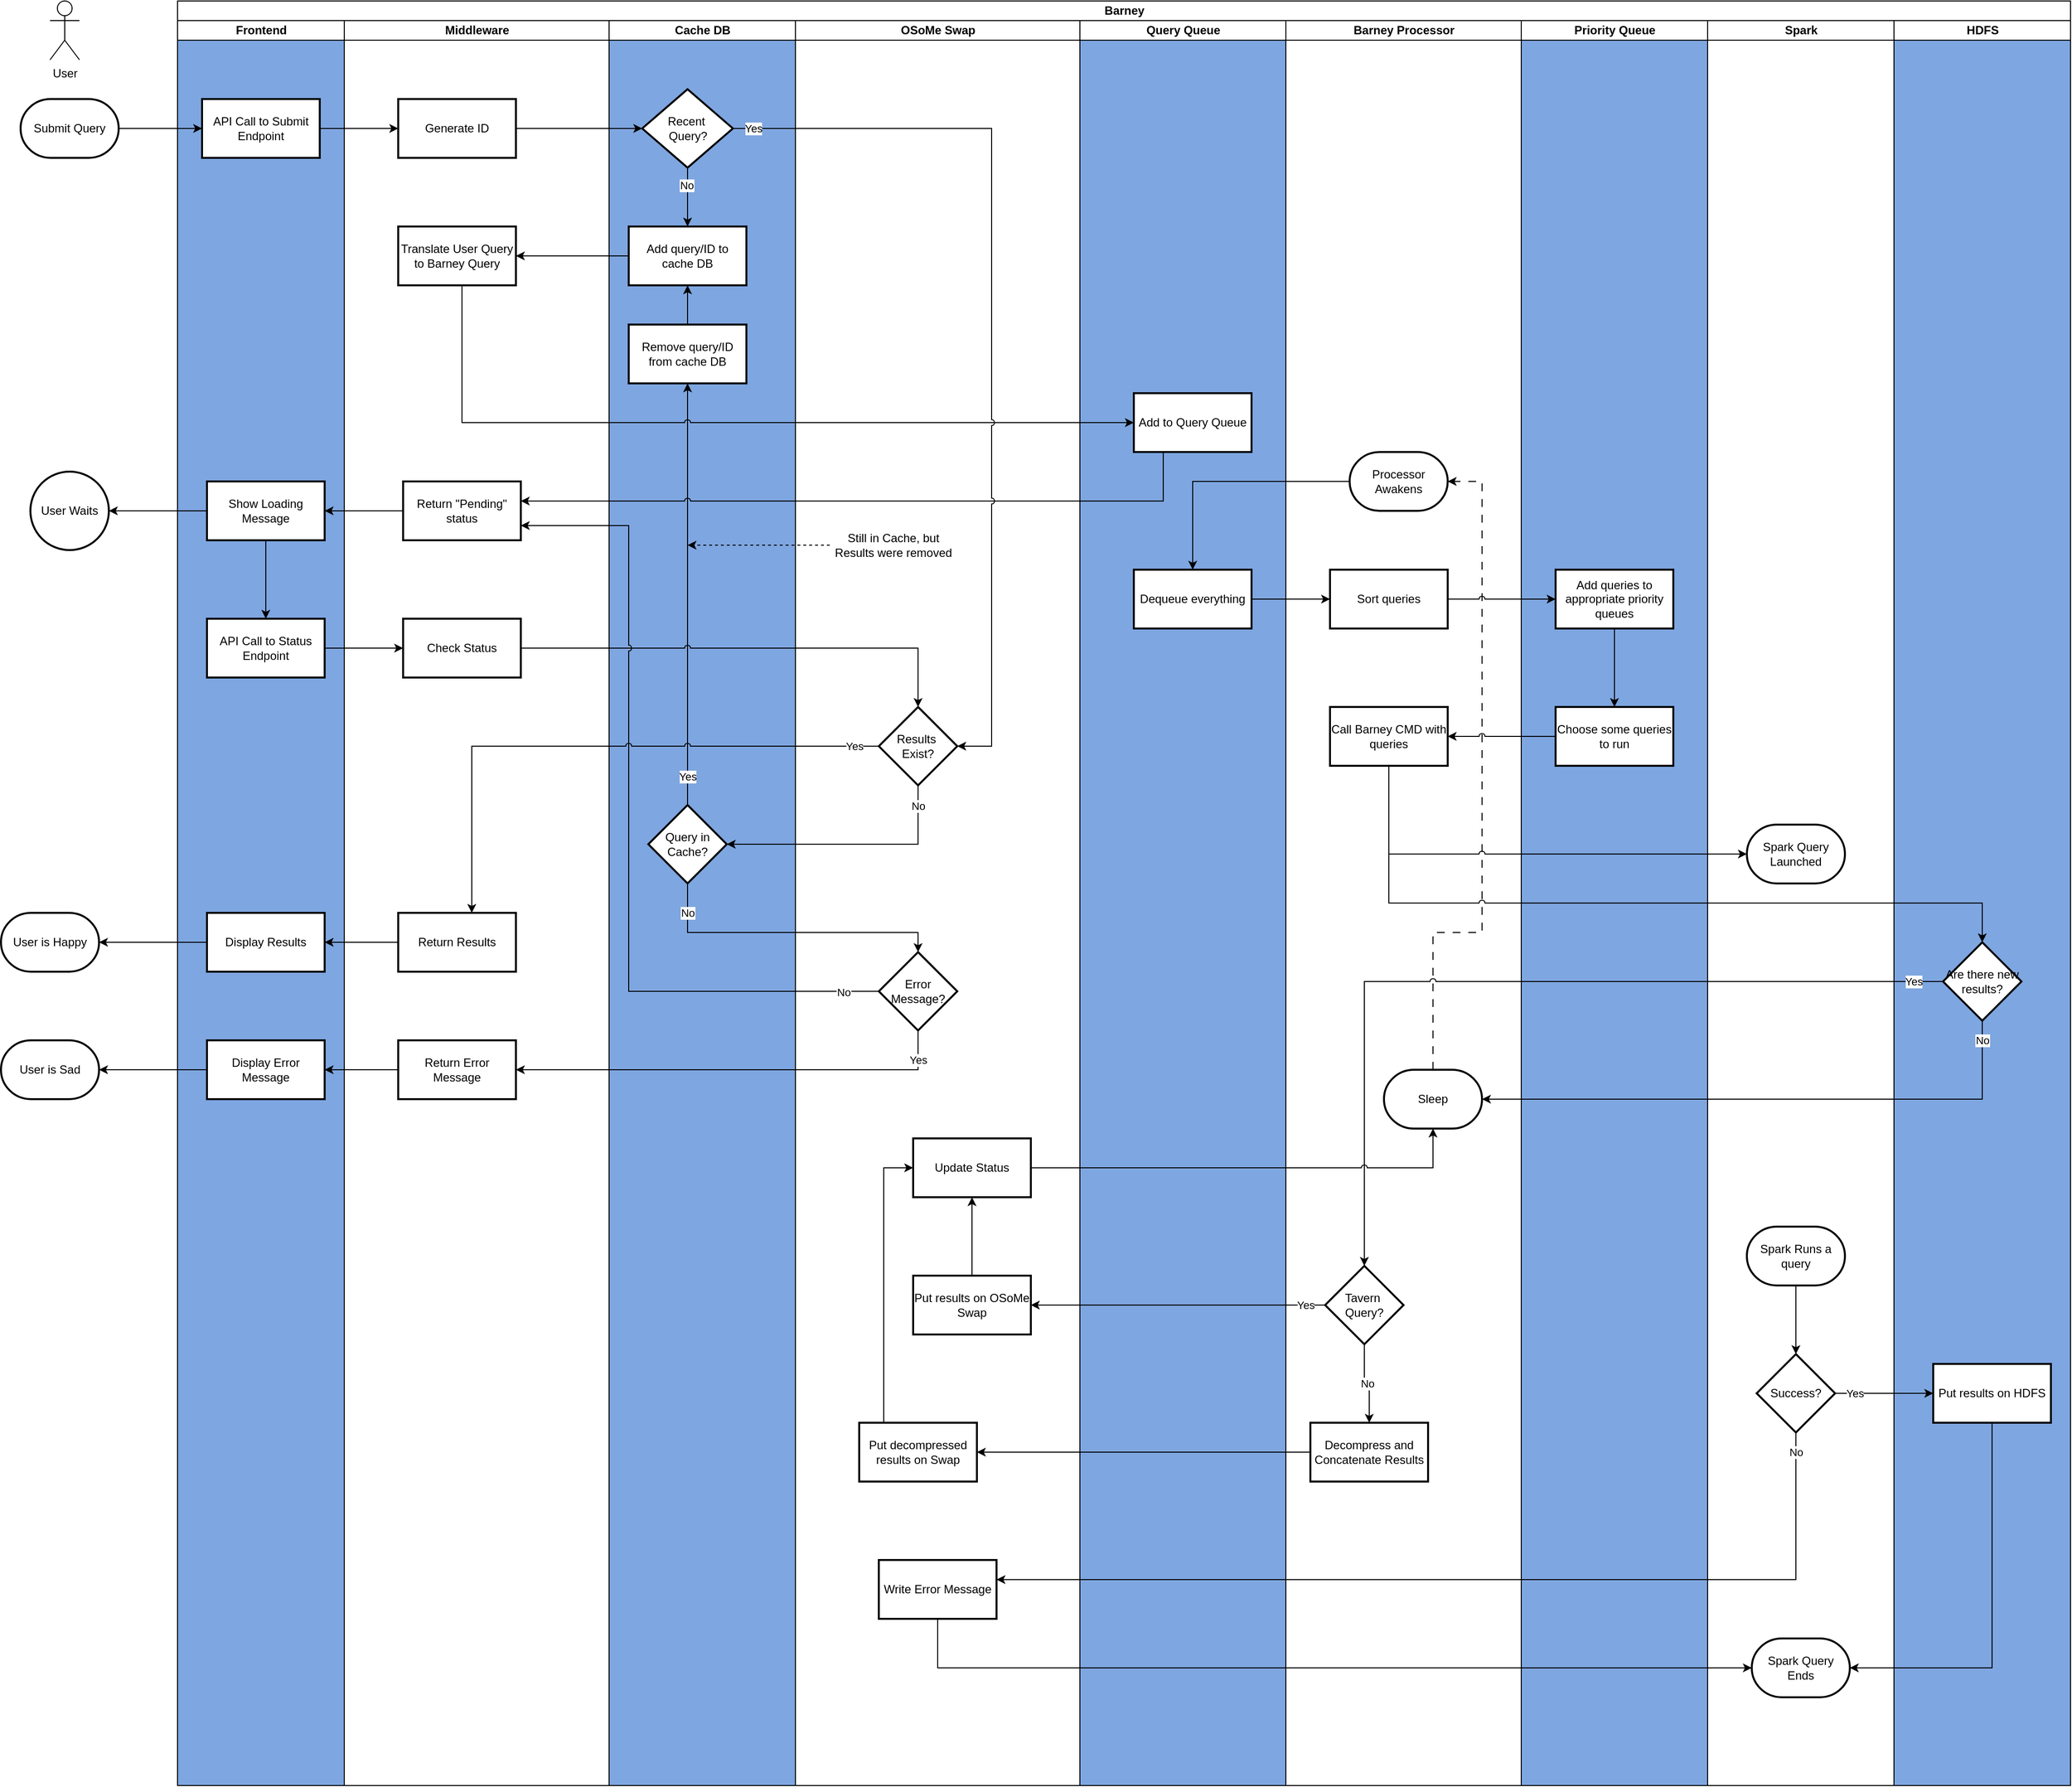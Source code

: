 <mxfile version="24.7.1" type="github">
  <diagram id="kgpKYQtTHZ0yAKxKKP6v" name="Page-1">
    <mxGraphModel dx="1158" dy="876" grid="1" gridSize="10" guides="1" tooltips="1" connect="1" arrows="1" fold="1" page="1" pageScale="1" pageWidth="850" pageHeight="1100" math="0" shadow="0">
      <root>
        <mxCell id="0" />
        <mxCell id="1" parent="0" />
        <mxCell id="U2cqP8np_BF_2Da-hMUV-1" value="Barney" style="swimlane;childLayout=stackLayout;resizeParent=1;resizeParentMax=0;startSize=20;html=1;" vertex="1" parent="1">
          <mxGeometry x="250" y="60" width="1930" height="1820" as="geometry">
            <mxRectangle x="160.0" y="60" width="70" height="30" as="alternateBounds" />
          </mxGeometry>
        </mxCell>
        <mxCell id="U2cqP8np_BF_2Da-hMUV-2" value="Frontend" style="swimlane;startSize=20;html=1;swimlaneLine=1;glass=0;rounded=0;fillStyle=auto;swimlaneFillColor=#7EA6E0;" vertex="1" parent="U2cqP8np_BF_2Da-hMUV-1">
          <mxGeometry y="20" width="170" height="1800" as="geometry" />
        </mxCell>
        <mxCell id="U2cqP8np_BF_2Da-hMUV-15" value="API Call to Submit Endpoint" style="whiteSpace=wrap;html=1;strokeWidth=2;" vertex="1" parent="U2cqP8np_BF_2Da-hMUV-2">
          <mxGeometry x="25" y="80" width="120" height="60" as="geometry" />
        </mxCell>
        <mxCell id="U2cqP8np_BF_2Da-hMUV-48" value="API Call to Status Endpoint" style="whiteSpace=wrap;html=1;strokeWidth=2;" vertex="1" parent="U2cqP8np_BF_2Da-hMUV-2">
          <mxGeometry x="30" y="610" width="120" height="60" as="geometry" />
        </mxCell>
        <mxCell id="U2cqP8np_BF_2Da-hMUV-31" value="Display Results" style="whiteSpace=wrap;html=1;strokeWidth=2;" vertex="1" parent="U2cqP8np_BF_2Da-hMUV-2">
          <mxGeometry x="30" y="910" width="120" height="60" as="geometry" />
        </mxCell>
        <mxCell id="U2cqP8np_BF_2Da-hMUV-68" value="Display Error Message" style="whiteSpace=wrap;html=1;strokeWidth=2;" vertex="1" parent="U2cqP8np_BF_2Da-hMUV-2">
          <mxGeometry x="30" y="1040" width="120" height="60" as="geometry" />
        </mxCell>
        <mxCell id="U2cqP8np_BF_2Da-hMUV-3" value="Middleware" style="swimlane;startSize=20;html=1;" vertex="1" parent="U2cqP8np_BF_2Da-hMUV-1">
          <mxGeometry x="170" y="20" width="270" height="1800" as="geometry" />
        </mxCell>
        <mxCell id="U2cqP8np_BF_2Da-hMUV-17" value="Generate ID" style="whiteSpace=wrap;html=1;strokeWidth=2;" vertex="1" parent="U2cqP8np_BF_2Da-hMUV-3">
          <mxGeometry x="55" y="80" width="120" height="60" as="geometry" />
        </mxCell>
        <mxCell id="U2cqP8np_BF_2Da-hMUV-29" value="Return Results" style="whiteSpace=wrap;html=1;strokeWidth=2;" vertex="1" parent="U2cqP8np_BF_2Da-hMUV-3">
          <mxGeometry x="55" y="910" width="120" height="60" as="geometry" />
        </mxCell>
        <mxCell id="U2cqP8np_BF_2Da-hMUV-38" value="Translate User Query to Barney Query" style="whiteSpace=wrap;html=1;strokeWidth=2;" vertex="1" parent="U2cqP8np_BF_2Da-hMUV-3">
          <mxGeometry x="55" y="210" width="120" height="60" as="geometry" />
        </mxCell>
        <mxCell id="U2cqP8np_BF_2Da-hMUV-45" value="" style="edgeStyle=orthogonalEdgeStyle;rounded=0;orthogonalLoop=1;jettySize=auto;html=1;" edge="1" parent="U2cqP8np_BF_2Da-hMUV-3" source="U2cqP8np_BF_2Da-hMUV-42" target="U2cqP8np_BF_2Da-hMUV-44">
          <mxGeometry relative="1" as="geometry" />
        </mxCell>
        <mxCell id="U2cqP8np_BF_2Da-hMUV-42" value="Return &quot;Pending&quot; status" style="whiteSpace=wrap;html=1;strokeWidth=2;" vertex="1" parent="U2cqP8np_BF_2Da-hMUV-3">
          <mxGeometry x="60" y="470" width="120" height="60" as="geometry" />
        </mxCell>
        <mxCell id="U2cqP8np_BF_2Da-hMUV-44" value="Show Loading Message" style="whiteSpace=wrap;html=1;strokeWidth=2;" vertex="1" parent="U2cqP8np_BF_2Da-hMUV-3">
          <mxGeometry x="-140" y="470" width="120" height="60" as="geometry" />
        </mxCell>
        <mxCell id="U2cqP8np_BF_2Da-hMUV-50" value="Check Status" style="whiteSpace=wrap;html=1;strokeWidth=2;" vertex="1" parent="U2cqP8np_BF_2Da-hMUV-3">
          <mxGeometry x="60" y="610" width="120" height="60" as="geometry" />
        </mxCell>
        <mxCell id="U2cqP8np_BF_2Da-hMUV-66" value="&lt;div&gt;Return Error Message&lt;/div&gt;" style="whiteSpace=wrap;html=1;strokeWidth=2;" vertex="1" parent="U2cqP8np_BF_2Da-hMUV-3">
          <mxGeometry x="55" y="1040" width="120" height="60" as="geometry" />
        </mxCell>
        <mxCell id="U2cqP8np_BF_2Da-hMUV-4" value="Cache DB" style="swimlane;startSize=20;html=1;swimlaneFillColor=#7EA6E0;" vertex="1" parent="U2cqP8np_BF_2Da-hMUV-1">
          <mxGeometry x="440" y="20" width="190" height="1800" as="geometry" />
        </mxCell>
        <mxCell id="U2cqP8np_BF_2Da-hMUV-20" value="&lt;div&gt;Recent&amp;nbsp;&lt;/div&gt;&lt;div&gt;Query?&lt;/div&gt;" style="rhombus;whiteSpace=wrap;html=1;strokeWidth=2;" vertex="1" parent="U2cqP8np_BF_2Da-hMUV-4">
          <mxGeometry x="33.75" y="70" width="92.5" height="80" as="geometry" />
        </mxCell>
        <mxCell id="U2cqP8np_BF_2Da-hMUV-35" value="Add query/ID to cache DB" style="whiteSpace=wrap;html=1;strokeWidth=2;" vertex="1" parent="U2cqP8np_BF_2Da-hMUV-4">
          <mxGeometry x="20" y="210" width="120" height="60" as="geometry" />
        </mxCell>
        <mxCell id="U2cqP8np_BF_2Da-hMUV-36" value="" style="edgeStyle=orthogonalEdgeStyle;rounded=0;orthogonalLoop=1;jettySize=auto;html=1;exitX=0.5;exitY=1;exitDx=0;exitDy=0;" edge="1" parent="U2cqP8np_BF_2Da-hMUV-4" source="U2cqP8np_BF_2Da-hMUV-20" target="U2cqP8np_BF_2Da-hMUV-35">
          <mxGeometry relative="1" as="geometry">
            <Array as="points">
              <mxPoint x="80" y="160" />
              <mxPoint x="80" y="160" />
            </Array>
          </mxGeometry>
        </mxCell>
        <mxCell id="U2cqP8np_BF_2Da-hMUV-37" value="&lt;div&gt;No&lt;/div&gt;" style="edgeLabel;html=1;align=center;verticalAlign=middle;resizable=0;points=[];" vertex="1" connectable="0" parent="U2cqP8np_BF_2Da-hMUV-36">
          <mxGeometry x="-0.422" y="-1" relative="1" as="geometry">
            <mxPoint as="offset" />
          </mxGeometry>
        </mxCell>
        <mxCell id="U2cqP8np_BF_2Da-hMUV-217" value="&lt;div&gt;Yes&lt;/div&gt;" style="edgeStyle=orthogonalEdgeStyle;rounded=0;orthogonalLoop=1;jettySize=auto;html=1;jumpStyle=arc;" edge="1" parent="U2cqP8np_BF_2Da-hMUV-4" source="U2cqP8np_BF_2Da-hMUV-211" target="U2cqP8np_BF_2Da-hMUV-216">
          <mxGeometry x="-0.864" relative="1" as="geometry">
            <mxPoint as="offset" />
          </mxGeometry>
        </mxCell>
        <mxCell id="U2cqP8np_BF_2Da-hMUV-211" value="Query in Cache?" style="rhombus;whiteSpace=wrap;html=1;strokeWidth=2;" vertex="1" parent="U2cqP8np_BF_2Da-hMUV-4">
          <mxGeometry x="40" y="800" width="80" height="80" as="geometry" />
        </mxCell>
        <mxCell id="U2cqP8np_BF_2Da-hMUV-218" value="" style="edgeStyle=orthogonalEdgeStyle;rounded=0;orthogonalLoop=1;jettySize=auto;html=1;" edge="1" parent="U2cqP8np_BF_2Da-hMUV-4" source="U2cqP8np_BF_2Da-hMUV-216" target="U2cqP8np_BF_2Da-hMUV-35">
          <mxGeometry relative="1" as="geometry" />
        </mxCell>
        <mxCell id="U2cqP8np_BF_2Da-hMUV-216" value="Remove query/ID from cache DB" style="whiteSpace=wrap;html=1;strokeWidth=2;" vertex="1" parent="U2cqP8np_BF_2Da-hMUV-4">
          <mxGeometry x="20" y="310" width="120" height="60" as="geometry" />
        </mxCell>
        <mxCell id="U2cqP8np_BF_2Da-hMUV-8" value="OSoMe Swap" style="swimlane;startSize=20;html=1;" vertex="1" parent="U2cqP8np_BF_2Da-hMUV-1">
          <mxGeometry x="630" y="20" width="290" height="1800" as="geometry" />
        </mxCell>
        <mxCell id="U2cqP8np_BF_2Da-hMUV-56" value="&lt;div&gt;Results&amp;nbsp;&lt;/div&gt;&lt;div&gt;Exist?&lt;/div&gt;" style="rhombus;whiteSpace=wrap;html=1;strokeWidth=2;" vertex="1" parent="U2cqP8np_BF_2Da-hMUV-8">
          <mxGeometry x="85" y="700" width="80" height="80" as="geometry" />
        </mxCell>
        <mxCell id="U2cqP8np_BF_2Da-hMUV-62" value="&lt;div&gt;Error Message?&lt;/div&gt;" style="rhombus;whiteSpace=wrap;html=1;strokeWidth=2;" vertex="1" parent="U2cqP8np_BF_2Da-hMUV-8">
          <mxGeometry x="85" y="950" width="80" height="80" as="geometry" />
        </mxCell>
        <mxCell id="U2cqP8np_BF_2Da-hMUV-203" value="" style="edgeStyle=orthogonalEdgeStyle;rounded=0;orthogonalLoop=1;jettySize=auto;html=1;" edge="1" parent="U2cqP8np_BF_2Da-hMUV-8" source="U2cqP8np_BF_2Da-hMUV-109" target="U2cqP8np_BF_2Da-hMUV-202">
          <mxGeometry relative="1" as="geometry" />
        </mxCell>
        <mxCell id="U2cqP8np_BF_2Da-hMUV-109" value="Put results on OSoMe Swap" style="whiteSpace=wrap;html=1;strokeWidth=2;" vertex="1" parent="U2cqP8np_BF_2Da-hMUV-8">
          <mxGeometry x="120" y="1280" width="120" height="60" as="geometry" />
        </mxCell>
        <mxCell id="U2cqP8np_BF_2Da-hMUV-204" style="edgeStyle=orthogonalEdgeStyle;rounded=0;orthogonalLoop=1;jettySize=auto;html=1;" edge="1" parent="U2cqP8np_BF_2Da-hMUV-8" source="U2cqP8np_BF_2Da-hMUV-112" target="U2cqP8np_BF_2Da-hMUV-202">
          <mxGeometry relative="1" as="geometry">
            <Array as="points">
              <mxPoint x="90" y="1170" />
            </Array>
          </mxGeometry>
        </mxCell>
        <mxCell id="U2cqP8np_BF_2Da-hMUV-112" value="Put decompressed results on Swap" style="whiteSpace=wrap;html=1;strokeWidth=2;" vertex="1" parent="U2cqP8np_BF_2Da-hMUV-8">
          <mxGeometry x="65" y="1430" width="120" height="60" as="geometry" />
        </mxCell>
        <mxCell id="U2cqP8np_BF_2Da-hMUV-200" value="Write Error Message" style="whiteSpace=wrap;html=1;strokeWidth=2;" vertex="1" parent="U2cqP8np_BF_2Da-hMUV-8">
          <mxGeometry x="85" y="1570" width="120" height="60" as="geometry" />
        </mxCell>
        <mxCell id="U2cqP8np_BF_2Da-hMUV-202" value="Update Status" style="whiteSpace=wrap;html=1;strokeWidth=2;" vertex="1" parent="U2cqP8np_BF_2Da-hMUV-8">
          <mxGeometry x="120" y="1140" width="120" height="60" as="geometry" />
        </mxCell>
        <mxCell id="U2cqP8np_BF_2Da-hMUV-220" style="edgeStyle=orthogonalEdgeStyle;rounded=0;orthogonalLoop=1;jettySize=auto;html=1;dashed=1;" edge="1" parent="U2cqP8np_BF_2Da-hMUV-8" source="U2cqP8np_BF_2Da-hMUV-219">
          <mxGeometry relative="1" as="geometry">
            <mxPoint x="-110" y="535" as="targetPoint" />
          </mxGeometry>
        </mxCell>
        <mxCell id="U2cqP8np_BF_2Da-hMUV-219" value="Still in Cache, but Results were removed" style="text;html=1;align=center;verticalAlign=middle;whiteSpace=wrap;rounded=0;" vertex="1" parent="U2cqP8np_BF_2Da-hMUV-8">
          <mxGeometry x="35" y="520" width="130" height="30" as="geometry" />
        </mxCell>
        <mxCell id="U2cqP8np_BF_2Da-hMUV-19" value="Query Queue" style="swimlane;startSize=20;html=1;swimlaneFillColor=#7EA6E0;" vertex="1" parent="U2cqP8np_BF_2Da-hMUV-1">
          <mxGeometry x="920" y="20" width="210" height="1800" as="geometry" />
        </mxCell>
        <mxCell id="U2cqP8np_BF_2Da-hMUV-40" value="Add to Query Queue" style="whiteSpace=wrap;html=1;strokeWidth=2;" vertex="1" parent="U2cqP8np_BF_2Da-hMUV-19">
          <mxGeometry x="55" y="380" width="120" height="60" as="geometry" />
        </mxCell>
        <mxCell id="U2cqP8np_BF_2Da-hMUV-83" value="Dequeue everything" style="whiteSpace=wrap;html=1;strokeWidth=2;" vertex="1" parent="U2cqP8np_BF_2Da-hMUV-19">
          <mxGeometry x="55" y="560" width="120" height="60" as="geometry" />
        </mxCell>
        <mxCell id="U2cqP8np_BF_2Da-hMUV-6" value="Barney Processor" style="swimlane;startSize=20;html=1;" vertex="1" parent="U2cqP8np_BF_2Da-hMUV-1">
          <mxGeometry x="1130" y="20" width="240" height="1800" as="geometry" />
        </mxCell>
        <mxCell id="U2cqP8np_BF_2Da-hMUV-82" value="Processor Awakens" style="strokeWidth=2;html=1;shape=mxgraph.flowchart.terminator;whiteSpace=wrap;" vertex="1" parent="U2cqP8np_BF_2Da-hMUV-6">
          <mxGeometry x="65" y="440" width="100" height="60" as="geometry" />
        </mxCell>
        <mxCell id="U2cqP8np_BF_2Da-hMUV-86" value="Sort queries" style="whiteSpace=wrap;html=1;strokeWidth=2;" vertex="1" parent="U2cqP8np_BF_2Da-hMUV-6">
          <mxGeometry x="45" y="560" width="120" height="60" as="geometry" />
        </mxCell>
        <mxCell id="U2cqP8np_BF_2Da-hMUV-92" value="Call Barney CMD with queries" style="whiteSpace=wrap;html=1;strokeWidth=2;" vertex="1" parent="U2cqP8np_BF_2Da-hMUV-6">
          <mxGeometry x="45" y="700" width="120" height="60" as="geometry" />
        </mxCell>
        <mxCell id="U2cqP8np_BF_2Da-hMUV-103" value="Sleep" style="strokeWidth=2;html=1;shape=mxgraph.flowchart.terminator;whiteSpace=wrap;" vertex="1" parent="U2cqP8np_BF_2Da-hMUV-6">
          <mxGeometry x="100" y="1070" width="100" height="60" as="geometry" />
        </mxCell>
        <mxCell id="U2cqP8np_BF_2Da-hMUV-108" value="No" style="edgeStyle=orthogonalEdgeStyle;rounded=0;orthogonalLoop=1;jettySize=auto;html=1;" edge="1" parent="U2cqP8np_BF_2Da-hMUV-6" source="U2cqP8np_BF_2Da-hMUV-105" target="U2cqP8np_BF_2Da-hMUV-107">
          <mxGeometry relative="1" as="geometry" />
        </mxCell>
        <mxCell id="U2cqP8np_BF_2Da-hMUV-105" value="&lt;div style=&quot;font-size: 12px;&quot;&gt;Tavern&amp;nbsp;&lt;/div&gt;&lt;div style=&quot;font-size: 12px;&quot;&gt;Query?&lt;/div&gt;" style="rhombus;whiteSpace=wrap;html=1;strokeWidth=2;fontSize=10;" vertex="1" parent="U2cqP8np_BF_2Da-hMUV-6">
          <mxGeometry x="40" y="1270" width="80" height="80" as="geometry" />
        </mxCell>
        <mxCell id="U2cqP8np_BF_2Da-hMUV-107" value="Decompress and Concatenate Results" style="whiteSpace=wrap;html=1;strokeWidth=2;" vertex="1" parent="U2cqP8np_BF_2Da-hMUV-6">
          <mxGeometry x="25" y="1430" width="120" height="60" as="geometry" />
        </mxCell>
        <mxCell id="U2cqP8np_BF_2Da-hMUV-115" style="edgeStyle=orthogonalEdgeStyle;rounded=0;orthogonalLoop=1;jettySize=auto;html=1;jumpStyle=arc;exitX=0.5;exitY=0;exitDx=0;exitDy=0;exitPerimeter=0;dashed=1;dashPattern=8 8;" edge="1" parent="U2cqP8np_BF_2Da-hMUV-6" source="U2cqP8np_BF_2Da-hMUV-103" target="U2cqP8np_BF_2Da-hMUV-82">
          <mxGeometry relative="1" as="geometry">
            <Array as="points">
              <mxPoint x="150" y="930" />
              <mxPoint x="200" y="930" />
              <mxPoint x="200" y="470" />
            </Array>
          </mxGeometry>
        </mxCell>
        <mxCell id="U2cqP8np_BF_2Da-hMUV-7" value="Priority Queue" style="swimlane;startSize=20;html=1;swimlaneFillColor=#7EA6E0;" vertex="1" parent="U2cqP8np_BF_2Da-hMUV-1">
          <mxGeometry x="1370" y="20" width="190" height="1800" as="geometry" />
        </mxCell>
        <mxCell id="U2cqP8np_BF_2Da-hMUV-91" value="" style="edgeStyle=orthogonalEdgeStyle;rounded=0;orthogonalLoop=1;jettySize=auto;html=1;" edge="1" parent="U2cqP8np_BF_2Da-hMUV-7" source="U2cqP8np_BF_2Da-hMUV-88" target="U2cqP8np_BF_2Da-hMUV-90">
          <mxGeometry relative="1" as="geometry" />
        </mxCell>
        <mxCell id="U2cqP8np_BF_2Da-hMUV-88" value="Add queries to appropriate priority queues" style="whiteSpace=wrap;html=1;strokeWidth=2;" vertex="1" parent="U2cqP8np_BF_2Da-hMUV-7">
          <mxGeometry x="35" y="560" width="120" height="60" as="geometry" />
        </mxCell>
        <mxCell id="U2cqP8np_BF_2Da-hMUV-90" value="Choose some queries to run" style="whiteSpace=wrap;html=1;strokeWidth=2;" vertex="1" parent="U2cqP8np_BF_2Da-hMUV-7">
          <mxGeometry x="35" y="700" width="120" height="60" as="geometry" />
        </mxCell>
        <mxCell id="U2cqP8np_BF_2Da-hMUV-13" value="Spark" style="swimlane;startSize=20;html=1;" vertex="1" parent="U2cqP8np_BF_2Da-hMUV-1">
          <mxGeometry x="1560" y="20" width="190" height="1800" as="geometry" />
        </mxCell>
        <mxCell id="U2cqP8np_BF_2Da-hMUV-96" value="Spark Query Launched" style="strokeWidth=2;html=1;shape=mxgraph.flowchart.terminator;whiteSpace=wrap;" vertex="1" parent="U2cqP8np_BF_2Da-hMUV-13">
          <mxGeometry x="40" y="820" width="100" height="60" as="geometry" />
        </mxCell>
        <mxCell id="U2cqP8np_BF_2Da-hMUV-197" value="" style="edgeStyle=orthogonalEdgeStyle;rounded=0;orthogonalLoop=1;jettySize=auto;html=1;" edge="1" parent="U2cqP8np_BF_2Da-hMUV-13" source="U2cqP8np_BF_2Da-hMUV-195" target="U2cqP8np_BF_2Da-hMUV-196">
          <mxGeometry relative="1" as="geometry" />
        </mxCell>
        <mxCell id="U2cqP8np_BF_2Da-hMUV-195" value="Spark Runs a query" style="strokeWidth=2;html=1;shape=mxgraph.flowchart.terminator;whiteSpace=wrap;" vertex="1" parent="U2cqP8np_BF_2Da-hMUV-13">
          <mxGeometry x="40" y="1230" width="100" height="60" as="geometry" />
        </mxCell>
        <mxCell id="U2cqP8np_BF_2Da-hMUV-196" value="Success?" style="rhombus;whiteSpace=wrap;html=1;strokeWidth=2;" vertex="1" parent="U2cqP8np_BF_2Da-hMUV-13">
          <mxGeometry x="50" y="1360" width="80" height="80" as="geometry" />
        </mxCell>
        <mxCell id="U2cqP8np_BF_2Da-hMUV-207" value="Spark Query Ends" style="strokeWidth=2;html=1;shape=mxgraph.flowchart.terminator;whiteSpace=wrap;" vertex="1" parent="U2cqP8np_BF_2Da-hMUV-13">
          <mxGeometry x="45" y="1650" width="100" height="60" as="geometry" />
        </mxCell>
        <mxCell id="U2cqP8np_BF_2Da-hMUV-18" value="" style="edgeStyle=orthogonalEdgeStyle;rounded=0;orthogonalLoop=1;jettySize=auto;html=1;" edge="1" parent="U2cqP8np_BF_2Da-hMUV-1" source="U2cqP8np_BF_2Da-hMUV-15" target="U2cqP8np_BF_2Da-hMUV-17">
          <mxGeometry relative="1" as="geometry" />
        </mxCell>
        <mxCell id="U2cqP8np_BF_2Da-hMUV-21" value="" style="edgeStyle=orthogonalEdgeStyle;rounded=0;orthogonalLoop=1;jettySize=auto;html=1;" edge="1" parent="U2cqP8np_BF_2Da-hMUV-1" source="U2cqP8np_BF_2Da-hMUV-17" target="U2cqP8np_BF_2Da-hMUV-20">
          <mxGeometry relative="1" as="geometry" />
        </mxCell>
        <mxCell id="U2cqP8np_BF_2Da-hMUV-39" value="" style="edgeStyle=orthogonalEdgeStyle;rounded=0;orthogonalLoop=1;jettySize=auto;html=1;" edge="1" parent="U2cqP8np_BF_2Da-hMUV-1" source="U2cqP8np_BF_2Da-hMUV-35" target="U2cqP8np_BF_2Da-hMUV-38">
          <mxGeometry relative="1" as="geometry" />
        </mxCell>
        <mxCell id="U2cqP8np_BF_2Da-hMUV-41" value="" style="edgeStyle=orthogonalEdgeStyle;rounded=0;orthogonalLoop=1;jettySize=auto;html=1;jumpStyle=arc;" edge="1" parent="U2cqP8np_BF_2Da-hMUV-1" source="U2cqP8np_BF_2Da-hMUV-38" target="U2cqP8np_BF_2Da-hMUV-40">
          <mxGeometry relative="1" as="geometry">
            <Array as="points">
              <mxPoint x="290" y="430" />
            </Array>
          </mxGeometry>
        </mxCell>
        <mxCell id="U2cqP8np_BF_2Da-hMUV-43" value="" style="edgeStyle=orthogonalEdgeStyle;rounded=0;orthogonalLoop=1;jettySize=auto;html=1;exitX=0.25;exitY=1;exitDx=0;exitDy=0;jumpStyle=arc;" edge="1" parent="U2cqP8np_BF_2Da-hMUV-1" source="U2cqP8np_BF_2Da-hMUV-40" target="U2cqP8np_BF_2Da-hMUV-42">
          <mxGeometry relative="1" as="geometry">
            <Array as="points">
              <mxPoint x="1005" y="510" />
            </Array>
          </mxGeometry>
        </mxCell>
        <mxCell id="U2cqP8np_BF_2Da-hMUV-49" value="" style="edgeStyle=orthogonalEdgeStyle;rounded=0;orthogonalLoop=1;jettySize=auto;html=1;" edge="1" parent="U2cqP8np_BF_2Da-hMUV-1" source="U2cqP8np_BF_2Da-hMUV-44" target="U2cqP8np_BF_2Da-hMUV-48">
          <mxGeometry relative="1" as="geometry" />
        </mxCell>
        <mxCell id="U2cqP8np_BF_2Da-hMUV-51" value="" style="edgeStyle=orthogonalEdgeStyle;rounded=0;orthogonalLoop=1;jettySize=auto;html=1;" edge="1" parent="U2cqP8np_BF_2Da-hMUV-1" source="U2cqP8np_BF_2Da-hMUV-48" target="U2cqP8np_BF_2Da-hMUV-50">
          <mxGeometry relative="1" as="geometry" />
        </mxCell>
        <mxCell id="U2cqP8np_BF_2Da-hMUV-53" value="" style="edgeStyle=orthogonalEdgeStyle;rounded=0;orthogonalLoop=1;jettySize=auto;html=1;jumpStyle=arc;" edge="1" parent="U2cqP8np_BF_2Da-hMUV-1" source="U2cqP8np_BF_2Da-hMUV-50" target="U2cqP8np_BF_2Da-hMUV-56">
          <mxGeometry relative="1" as="geometry" />
        </mxCell>
        <mxCell id="U2cqP8np_BF_2Da-hMUV-54" style="edgeStyle=orthogonalEdgeStyle;rounded=0;orthogonalLoop=1;jettySize=auto;html=1;entryX=1;entryY=0.75;entryDx=0;entryDy=0;jumpStyle=arc;exitX=0;exitY=0.5;exitDx=0;exitDy=0;" edge="1" parent="U2cqP8np_BF_2Da-hMUV-1" source="U2cqP8np_BF_2Da-hMUV-62" target="U2cqP8np_BF_2Da-hMUV-42">
          <mxGeometry relative="1" as="geometry">
            <mxPoint x="795" y="920" as="sourcePoint" />
            <Array as="points">
              <mxPoint x="460" y="1010" />
              <mxPoint x="460" y="535" />
            </Array>
          </mxGeometry>
        </mxCell>
        <mxCell id="U2cqP8np_BF_2Da-hMUV-210" value="No" style="edgeLabel;html=1;align=center;verticalAlign=middle;resizable=0;points=[];" vertex="1" connectable="0" parent="U2cqP8np_BF_2Da-hMUV-54">
          <mxGeometry x="-0.915" y="1" relative="1" as="geometry">
            <mxPoint x="-1" as="offset" />
          </mxGeometry>
        </mxCell>
        <mxCell id="U2cqP8np_BF_2Da-hMUV-32" value="" style="edgeStyle=orthogonalEdgeStyle;rounded=0;orthogonalLoop=1;jettySize=auto;html=1;" edge="1" parent="U2cqP8np_BF_2Da-hMUV-1" source="U2cqP8np_BF_2Da-hMUV-29" target="U2cqP8np_BF_2Da-hMUV-31">
          <mxGeometry relative="1" as="geometry" />
        </mxCell>
        <mxCell id="U2cqP8np_BF_2Da-hMUV-59" value="Yes" style="edgeStyle=orthogonalEdgeStyle;rounded=0;orthogonalLoop=1;jettySize=auto;html=1;jumpStyle=arc;" edge="1" parent="U2cqP8np_BF_2Da-hMUV-1" source="U2cqP8np_BF_2Da-hMUV-56" target="U2cqP8np_BF_2Da-hMUV-29">
          <mxGeometry x="-0.914" relative="1" as="geometry">
            <Array as="points">
              <mxPoint x="300" y="760" />
            </Array>
            <mxPoint as="offset" />
          </mxGeometry>
        </mxCell>
        <mxCell id="U2cqP8np_BF_2Da-hMUV-67" value="&lt;div&gt;Yes&lt;/div&gt;" style="edgeStyle=orthogonalEdgeStyle;rounded=0;orthogonalLoop=1;jettySize=auto;html=1;" edge="1" parent="U2cqP8np_BF_2Da-hMUV-1" source="U2cqP8np_BF_2Da-hMUV-62" target="U2cqP8np_BF_2Da-hMUV-66">
          <mxGeometry x="-0.867" relative="1" as="geometry">
            <Array as="points">
              <mxPoint x="755" y="1090" />
            </Array>
            <mxPoint as="offset" />
          </mxGeometry>
        </mxCell>
        <mxCell id="U2cqP8np_BF_2Da-hMUV-69" value="" style="edgeStyle=orthogonalEdgeStyle;rounded=0;orthogonalLoop=1;jettySize=auto;html=1;" edge="1" parent="U2cqP8np_BF_2Da-hMUV-1" source="U2cqP8np_BF_2Da-hMUV-66" target="U2cqP8np_BF_2Da-hMUV-68">
          <mxGeometry relative="1" as="geometry" />
        </mxCell>
        <mxCell id="U2cqP8np_BF_2Da-hMUV-72" value="&lt;div&gt;Yes&lt;/div&gt;" style="edgeStyle=orthogonalEdgeStyle;rounded=0;orthogonalLoop=1;jettySize=auto;html=1;entryX=1;entryY=0.5;entryDx=0;entryDy=0;jumpStyle=arc;" edge="1" parent="U2cqP8np_BF_2Da-hMUV-1" source="U2cqP8np_BF_2Da-hMUV-20" target="U2cqP8np_BF_2Da-hMUV-56">
          <mxGeometry x="-0.955" relative="1" as="geometry">
            <mxPoint x="890" y="820" as="targetPoint" />
            <Array as="points">
              <mxPoint x="830" y="130" />
              <mxPoint x="830" y="760" />
            </Array>
            <mxPoint as="offset" />
          </mxGeometry>
        </mxCell>
        <mxCell id="U2cqP8np_BF_2Da-hMUV-84" value="" style="edgeStyle=orthogonalEdgeStyle;rounded=0;orthogonalLoop=1;jettySize=auto;html=1;" edge="1" parent="U2cqP8np_BF_2Da-hMUV-1" source="U2cqP8np_BF_2Da-hMUV-82" target="U2cqP8np_BF_2Da-hMUV-83">
          <mxGeometry relative="1" as="geometry" />
        </mxCell>
        <mxCell id="U2cqP8np_BF_2Da-hMUV-87" value="" style="edgeStyle=orthogonalEdgeStyle;rounded=0;orthogonalLoop=1;jettySize=auto;html=1;" edge="1" parent="U2cqP8np_BF_2Da-hMUV-1" source="U2cqP8np_BF_2Da-hMUV-83" target="U2cqP8np_BF_2Da-hMUV-86">
          <mxGeometry relative="1" as="geometry" />
        </mxCell>
        <mxCell id="U2cqP8np_BF_2Da-hMUV-89" value="" style="edgeStyle=orthogonalEdgeStyle;rounded=0;orthogonalLoop=1;jettySize=auto;html=1;jumpStyle=arc;" edge="1" parent="U2cqP8np_BF_2Da-hMUV-1" source="U2cqP8np_BF_2Da-hMUV-86" target="U2cqP8np_BF_2Da-hMUV-88">
          <mxGeometry relative="1" as="geometry" />
        </mxCell>
        <mxCell id="U2cqP8np_BF_2Da-hMUV-93" value="" style="edgeStyle=orthogonalEdgeStyle;rounded=0;orthogonalLoop=1;jettySize=auto;html=1;jumpStyle=arc;" edge="1" parent="U2cqP8np_BF_2Da-hMUV-1" source="U2cqP8np_BF_2Da-hMUV-90" target="U2cqP8np_BF_2Da-hMUV-92">
          <mxGeometry relative="1" as="geometry" />
        </mxCell>
        <mxCell id="U2cqP8np_BF_2Da-hMUV-97" style="edgeStyle=orthogonalEdgeStyle;rounded=0;orthogonalLoop=1;jettySize=auto;html=1;jumpStyle=arc;" edge="1" parent="U2cqP8np_BF_2Da-hMUV-1" source="U2cqP8np_BF_2Da-hMUV-92" target="U2cqP8np_BF_2Da-hMUV-96">
          <mxGeometry relative="1" as="geometry">
            <Array as="points">
              <mxPoint x="1235" y="870" />
            </Array>
          </mxGeometry>
        </mxCell>
        <mxCell id="U2cqP8np_BF_2Da-hMUV-110" value="Yes" style="edgeStyle=orthogonalEdgeStyle;rounded=0;orthogonalLoop=1;jettySize=auto;html=1;" edge="1" parent="U2cqP8np_BF_2Da-hMUV-1" source="U2cqP8np_BF_2Da-hMUV-105" target="U2cqP8np_BF_2Da-hMUV-109">
          <mxGeometry x="-0.867" relative="1" as="geometry">
            <mxPoint as="offset" />
          </mxGeometry>
        </mxCell>
        <mxCell id="U2cqP8np_BF_2Da-hMUV-113" value="" style="edgeStyle=orthogonalEdgeStyle;rounded=0;orthogonalLoop=1;jettySize=auto;html=1;" edge="1" parent="U2cqP8np_BF_2Da-hMUV-1" source="U2cqP8np_BF_2Da-hMUV-107" target="U2cqP8np_BF_2Da-hMUV-112">
          <mxGeometry relative="1" as="geometry" />
        </mxCell>
        <mxCell id="U2cqP8np_BF_2Da-hMUV-193" value="HDFS" style="swimlane;startSize=20;html=1;swimlaneFillColor=#7EA6E0;" vertex="1" parent="U2cqP8np_BF_2Da-hMUV-1">
          <mxGeometry x="1750" y="20" width="180" height="1800" as="geometry" />
        </mxCell>
        <mxCell id="U2cqP8np_BF_2Da-hMUV-101" value="Are there new results?" style="rhombus;whiteSpace=wrap;html=1;strokeWidth=2;" vertex="1" parent="U2cqP8np_BF_2Da-hMUV-193">
          <mxGeometry x="50" y="940" width="80" height="80" as="geometry" />
        </mxCell>
        <mxCell id="U2cqP8np_BF_2Da-hMUV-198" value="Put results on HDFS" style="whiteSpace=wrap;html=1;strokeWidth=2;" vertex="1" parent="U2cqP8np_BF_2Da-hMUV-193">
          <mxGeometry x="40" y="1370" width="120" height="60" as="geometry" />
        </mxCell>
        <mxCell id="U2cqP8np_BF_2Da-hMUV-102" value="" style="edgeStyle=orthogonalEdgeStyle;rounded=0;orthogonalLoop=1;jettySize=auto;html=1;jumpStyle=arc;" edge="1" parent="U2cqP8np_BF_2Da-hMUV-1" source="U2cqP8np_BF_2Da-hMUV-92" target="U2cqP8np_BF_2Da-hMUV-101">
          <mxGeometry relative="1" as="geometry">
            <Array as="points">
              <mxPoint x="1235" y="920" />
              <mxPoint x="1840" y="920" />
            </Array>
          </mxGeometry>
        </mxCell>
        <mxCell id="U2cqP8np_BF_2Da-hMUV-104" value="&lt;div&gt;No&lt;/div&gt;" style="edgeStyle=orthogonalEdgeStyle;rounded=0;orthogonalLoop=1;jettySize=auto;html=1;" edge="1" parent="U2cqP8np_BF_2Da-hMUV-1" source="U2cqP8np_BF_2Da-hMUV-101" target="U2cqP8np_BF_2Da-hMUV-103">
          <mxGeometry x="-0.932" relative="1" as="geometry">
            <Array as="points">
              <mxPoint x="1840" y="1120" />
            </Array>
            <mxPoint as="offset" />
          </mxGeometry>
        </mxCell>
        <mxCell id="U2cqP8np_BF_2Da-hMUV-106" value="Yes" style="edgeStyle=orthogonalEdgeStyle;rounded=0;orthogonalLoop=1;jettySize=auto;html=1;jumpStyle=arc;" edge="1" parent="U2cqP8np_BF_2Da-hMUV-1" source="U2cqP8np_BF_2Da-hMUV-101" target="U2cqP8np_BF_2Da-hMUV-105">
          <mxGeometry x="-0.932" relative="1" as="geometry">
            <mxPoint as="offset" />
          </mxGeometry>
        </mxCell>
        <mxCell id="U2cqP8np_BF_2Da-hMUV-199" value="Yes" style="edgeStyle=orthogonalEdgeStyle;rounded=0;orthogonalLoop=1;jettySize=auto;html=1;curved=0;" edge="1" parent="U2cqP8np_BF_2Da-hMUV-1" source="U2cqP8np_BF_2Da-hMUV-196" target="U2cqP8np_BF_2Da-hMUV-198">
          <mxGeometry x="-0.6" relative="1" as="geometry">
            <mxPoint as="offset" />
          </mxGeometry>
        </mxCell>
        <mxCell id="U2cqP8np_BF_2Da-hMUV-201" value="No" style="edgeStyle=orthogonalEdgeStyle;rounded=0;orthogonalLoop=1;jettySize=auto;html=1;" edge="1" parent="U2cqP8np_BF_2Da-hMUV-1" source="U2cqP8np_BF_2Da-hMUV-196" target="U2cqP8np_BF_2Da-hMUV-200">
          <mxGeometry x="-0.959" relative="1" as="geometry">
            <Array as="points">
              <mxPoint x="1650" y="1610" />
            </Array>
            <mxPoint as="offset" />
          </mxGeometry>
        </mxCell>
        <mxCell id="U2cqP8np_BF_2Da-hMUV-206" style="edgeStyle=orthogonalEdgeStyle;rounded=0;orthogonalLoop=1;jettySize=auto;html=1;jumpStyle=arc;" edge="1" parent="U2cqP8np_BF_2Da-hMUV-1" source="U2cqP8np_BF_2Da-hMUV-202" target="U2cqP8np_BF_2Da-hMUV-103">
          <mxGeometry relative="1" as="geometry" />
        </mxCell>
        <mxCell id="U2cqP8np_BF_2Da-hMUV-208" style="edgeStyle=orthogonalEdgeStyle;rounded=0;orthogonalLoop=1;jettySize=auto;html=1;entryX=1;entryY=0.5;entryDx=0;entryDy=0;entryPerimeter=0;" edge="1" parent="U2cqP8np_BF_2Da-hMUV-1" source="U2cqP8np_BF_2Da-hMUV-198" target="U2cqP8np_BF_2Da-hMUV-207">
          <mxGeometry relative="1" as="geometry">
            <Array as="points">
              <mxPoint x="1850" y="1700" />
            </Array>
          </mxGeometry>
        </mxCell>
        <mxCell id="U2cqP8np_BF_2Da-hMUV-209" style="edgeStyle=orthogonalEdgeStyle;rounded=0;orthogonalLoop=1;jettySize=auto;html=1;" edge="1" parent="U2cqP8np_BF_2Da-hMUV-1" source="U2cqP8np_BF_2Da-hMUV-200" target="U2cqP8np_BF_2Da-hMUV-207">
          <mxGeometry relative="1" as="geometry">
            <Array as="points">
              <mxPoint x="775" y="1700" />
            </Array>
          </mxGeometry>
        </mxCell>
        <mxCell id="U2cqP8np_BF_2Da-hMUV-212" value="No" style="edgeStyle=orthogonalEdgeStyle;rounded=0;orthogonalLoop=1;jettySize=auto;html=1;exitX=0.5;exitY=1;exitDx=0;exitDy=0;" edge="1" parent="U2cqP8np_BF_2Da-hMUV-1" source="U2cqP8np_BF_2Da-hMUV-56" target="U2cqP8np_BF_2Da-hMUV-211">
          <mxGeometry x="-0.837" relative="1" as="geometry">
            <Array as="points">
              <mxPoint x="755" y="860" />
            </Array>
            <mxPoint as="offset" />
          </mxGeometry>
        </mxCell>
        <mxCell id="U2cqP8np_BF_2Da-hMUV-213" value="No" style="edgeStyle=orthogonalEdgeStyle;rounded=0;orthogonalLoop=1;jettySize=auto;html=1;" edge="1" parent="U2cqP8np_BF_2Da-hMUV-1" source="U2cqP8np_BF_2Da-hMUV-211" target="U2cqP8np_BF_2Da-hMUV-62">
          <mxGeometry x="-0.803" relative="1" as="geometry">
            <Array as="points">
              <mxPoint x="520" y="950" />
              <mxPoint x="755" y="950" />
            </Array>
            <mxPoint as="offset" />
          </mxGeometry>
        </mxCell>
        <mxCell id="U2cqP8np_BF_2Da-hMUV-16" value="" style="edgeStyle=orthogonalEdgeStyle;rounded=0;orthogonalLoop=1;jettySize=auto;html=1;" edge="1" parent="1" source="U2cqP8np_BF_2Da-hMUV-12" target="U2cqP8np_BF_2Da-hMUV-15">
          <mxGeometry relative="1" as="geometry" />
        </mxCell>
        <mxCell id="U2cqP8np_BF_2Da-hMUV-12" value="Submit Query" style="strokeWidth=2;html=1;shape=mxgraph.flowchart.terminator;whiteSpace=wrap;" vertex="1" parent="1">
          <mxGeometry x="90" y="160" width="100" height="60" as="geometry" />
        </mxCell>
        <mxCell id="U2cqP8np_BF_2Da-hMUV-14" value="&lt;div&gt;User&lt;/div&gt;" style="shape=umlActor;verticalLabelPosition=bottom;verticalAlign=top;html=1;outlineConnect=0;" vertex="1" parent="1">
          <mxGeometry x="120" y="60" width="30" height="60" as="geometry" />
        </mxCell>
        <mxCell id="U2cqP8np_BF_2Da-hMUV-33" value="User is Happy" style="strokeWidth=2;html=1;shape=mxgraph.flowchart.terminator;whiteSpace=wrap;" vertex="1" parent="1">
          <mxGeometry x="70" y="990" width="100" height="60" as="geometry" />
        </mxCell>
        <mxCell id="U2cqP8np_BF_2Da-hMUV-34" value="" style="edgeStyle=orthogonalEdgeStyle;rounded=0;orthogonalLoop=1;jettySize=auto;html=1;" edge="1" parent="1" source="U2cqP8np_BF_2Da-hMUV-31" target="U2cqP8np_BF_2Da-hMUV-33">
          <mxGeometry relative="1" as="geometry" />
        </mxCell>
        <mxCell id="U2cqP8np_BF_2Da-hMUV-46" value="&lt;div&gt;User Waits&lt;/div&gt;" style="ellipse;whiteSpace=wrap;html=1;strokeWidth=2;" vertex="1" parent="1">
          <mxGeometry x="100" y="540" width="80" height="80" as="geometry" />
        </mxCell>
        <mxCell id="U2cqP8np_BF_2Da-hMUV-47" value="" style="edgeStyle=orthogonalEdgeStyle;rounded=0;orthogonalLoop=1;jettySize=auto;html=1;" edge="1" parent="1" source="U2cqP8np_BF_2Da-hMUV-44" target="U2cqP8np_BF_2Da-hMUV-46">
          <mxGeometry relative="1" as="geometry" />
        </mxCell>
        <mxCell id="U2cqP8np_BF_2Da-hMUV-70" value="User is Sad" style="strokeWidth=2;html=1;shape=mxgraph.flowchart.terminator;whiteSpace=wrap;" vertex="1" parent="1">
          <mxGeometry x="70" y="1120" width="100" height="60" as="geometry" />
        </mxCell>
        <mxCell id="U2cqP8np_BF_2Da-hMUV-71" style="edgeStyle=orthogonalEdgeStyle;rounded=0;orthogonalLoop=1;jettySize=auto;html=1;" edge="1" parent="1" source="U2cqP8np_BF_2Da-hMUV-68" target="U2cqP8np_BF_2Da-hMUV-70">
          <mxGeometry relative="1" as="geometry" />
        </mxCell>
      </root>
    </mxGraphModel>
  </diagram>
</mxfile>
